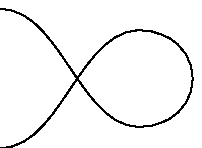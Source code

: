 
defaultfont:="ptmr8r";
warningcheck:=0;
beginfig(1)
draw (0, 50)..(0,0)..
  (60,40)..(60,10)..cycle;
endfig;
end;
